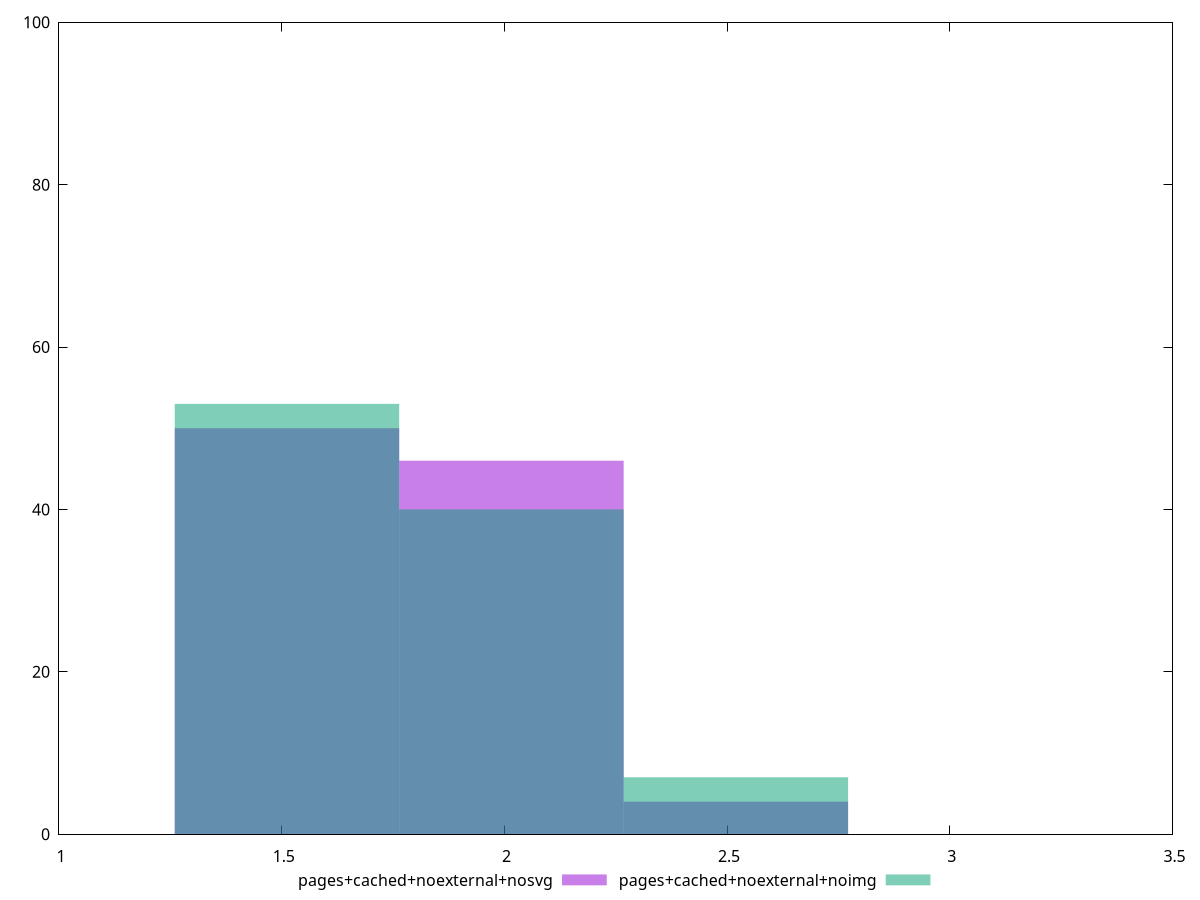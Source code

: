 reset
set terminal svg size 640, 500 enhanced background rgb 'white'
set output "report_00007_2020-12-11T15:55:29.892Z/server-response-time/comparison/histogram/7_vs_8.svg"

$pagesCachedNoexternalNosvg <<EOF
2.0157570258153816 46
1.5118177693615362 50
2.5196962822692273 4
EOF

$pagesCachedNoexternalNoimg <<EOF
1.5118177693615362 53
2.0157570258153816 40
2.5196962822692273 7
EOF

set key outside below
set boxwidth 0.5039392564538454
set yrange [0:100]
set style fill transparent solid 0.5 noborder

plot \
  $pagesCachedNoexternalNosvg title "pages+cached+noexternal+nosvg" with boxes, \
  $pagesCachedNoexternalNoimg title "pages+cached+noexternal+noimg" with boxes, \


reset